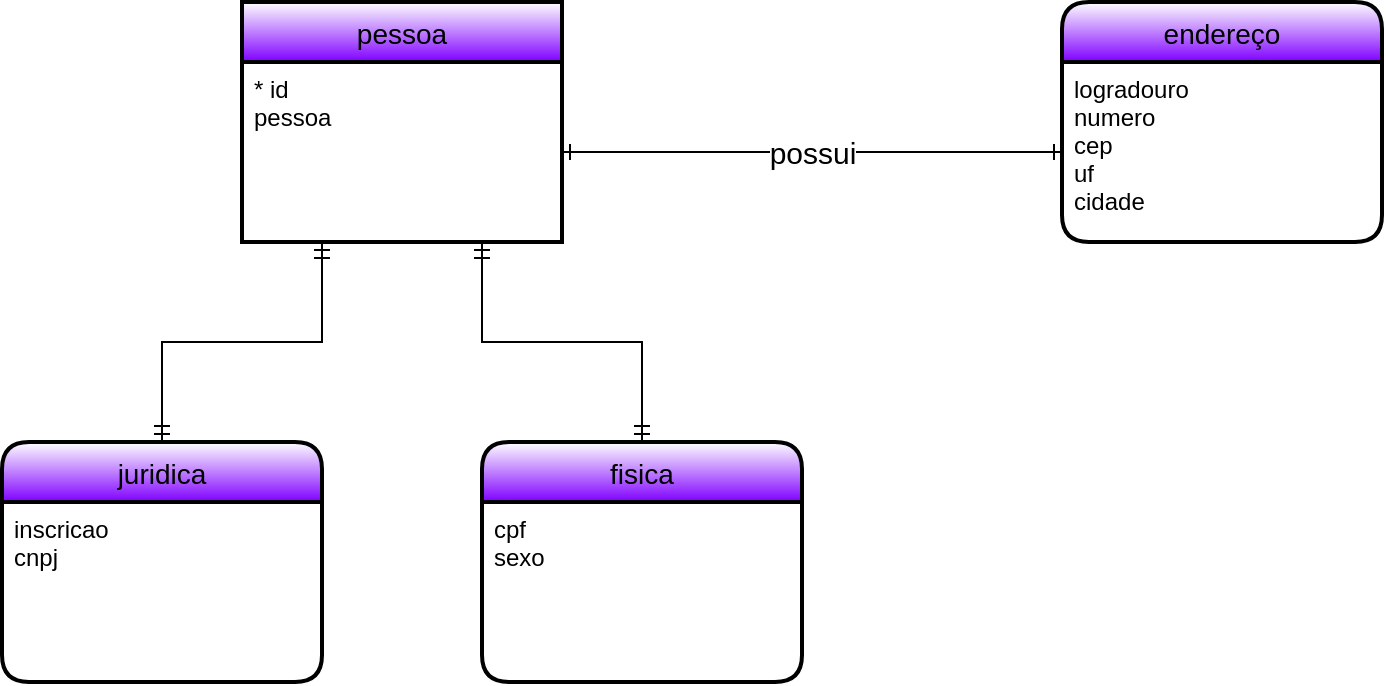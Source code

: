 <mxfile version="15.0.6" type="device"><diagram id="R2lEEEUBdFMjLlhIrx00" name="Page-1"><mxGraphModel dx="2231" dy="764" grid="1" gridSize="10" guides="1" tooltips="1" connect="1" arrows="1" fold="1" page="1" pageScale="1" pageWidth="850" pageHeight="1100" math="0" shadow="0" extFonts="Permanent Marker^https://fonts.googleapis.com/css?family=Permanent+Marker"><root><mxCell id="0"/><mxCell id="1" parent="0"/><mxCell id="G9iLNar4MxhOmG0_HTqj-1" value="fisica" style="swimlane;childLayout=stackLayout;horizontal=1;startSize=30;horizontalStack=0;rounded=1;fontSize=14;fontStyle=0;strokeWidth=2;resizeParent=0;resizeLast=1;shadow=0;dashed=0;align=center;gradientColor=#7F00FF;" vertex="1" parent="1"><mxGeometry x="240" y="500" width="160" height="120" as="geometry"/></mxCell><mxCell id="G9iLNar4MxhOmG0_HTqj-2" value="cpf&#10;sexo" style="align=left;strokeColor=none;fillColor=none;spacingLeft=4;fontSize=12;verticalAlign=top;resizable=0;rotatable=0;part=1;" vertex="1" parent="G9iLNar4MxhOmG0_HTqj-1"><mxGeometry y="30" width="160" height="90" as="geometry"/></mxCell><mxCell id="G9iLNar4MxhOmG0_HTqj-3" value="juridica" style="swimlane;childLayout=stackLayout;horizontal=1;startSize=30;horizontalStack=0;rounded=1;fontSize=14;fontStyle=0;strokeWidth=2;resizeParent=0;resizeLast=1;shadow=0;dashed=0;align=center;gradientColor=#7F00FF;" vertex="1" parent="1"><mxGeometry y="500" width="160" height="120" as="geometry"/></mxCell><mxCell id="G9iLNar4MxhOmG0_HTqj-4" value="inscricao&#10;cnpj" style="align=left;strokeColor=none;fillColor=none;spacingLeft=4;fontSize=12;verticalAlign=top;resizable=0;rotatable=0;part=1;" vertex="1" parent="G9iLNar4MxhOmG0_HTqj-3"><mxGeometry y="30" width="160" height="90" as="geometry"/></mxCell><mxCell id="G9iLNar4MxhOmG0_HTqj-5" value="pessoa" style="swimlane;childLayout=stackLayout;horizontal=1;startSize=30;horizontalStack=0;rounded=0;fontSize=14;fontStyle=0;strokeWidth=2;resizeParent=0;resizeLast=1;shadow=0;dashed=0;align=center;gradientColor=#7F00FF;" vertex="1" parent="1"><mxGeometry x="120" y="280" width="160" height="120" as="geometry"/></mxCell><mxCell id="G9iLNar4MxhOmG0_HTqj-6" value="* id&#10;pessoa" style="align=left;strokeColor=none;fillColor=none;spacingLeft=4;fontSize=12;verticalAlign=top;resizable=0;rotatable=0;part=1;" vertex="1" parent="G9iLNar4MxhOmG0_HTqj-5"><mxGeometry y="30" width="160" height="90" as="geometry"/></mxCell><mxCell id="G9iLNar4MxhOmG0_HTqj-7" value="endereço" style="swimlane;childLayout=stackLayout;horizontal=1;startSize=30;horizontalStack=0;rounded=1;fontSize=14;fontStyle=0;strokeWidth=2;resizeParent=0;resizeLast=1;shadow=0;dashed=0;align=center;gradientColor=#7F00FF;" vertex="1" parent="1"><mxGeometry x="530" y="280" width="160" height="120" as="geometry"/></mxCell><mxCell id="G9iLNar4MxhOmG0_HTqj-8" value="logradouro&#10;numero&#10;cep&#10;uf&#10;cidade" style="align=left;strokeColor=none;fillColor=none;spacingLeft=4;fontSize=12;verticalAlign=top;resizable=0;rotatable=0;part=1;" vertex="1" parent="G9iLNar4MxhOmG0_HTqj-7"><mxGeometry y="30" width="160" height="90" as="geometry"/></mxCell><mxCell id="G9iLNar4MxhOmG0_HTqj-10" style="edgeStyle=orthogonalEdgeStyle;rounded=0;orthogonalLoop=1;jettySize=auto;html=1;exitX=0.25;exitY=1;exitDx=0;exitDy=0;entryX=0.5;entryY=0;entryDx=0;entryDy=0;startArrow=ERmandOne;startFill=0;endArrow=ERmandOne;endFill=0;" edge="1" parent="1" source="G9iLNar4MxhOmG0_HTqj-6" target="G9iLNar4MxhOmG0_HTqj-3"><mxGeometry relative="1" as="geometry"/></mxCell><mxCell id="G9iLNar4MxhOmG0_HTqj-11" style="edgeStyle=orthogonalEdgeStyle;rounded=0;orthogonalLoop=1;jettySize=auto;html=1;exitX=0.75;exitY=1;exitDx=0;exitDy=0;entryX=0.5;entryY=0;entryDx=0;entryDy=0;startArrow=ERmandOne;startFill=0;endArrow=ERmandOne;endFill=0;" edge="1" parent="1" source="G9iLNar4MxhOmG0_HTqj-6" target="G9iLNar4MxhOmG0_HTqj-1"><mxGeometry relative="1" as="geometry"/></mxCell><mxCell id="G9iLNar4MxhOmG0_HTqj-12" value="possui" style="edgeStyle=orthogonalEdgeStyle;rounded=0;orthogonalLoop=1;jettySize=auto;html=1;exitX=1;exitY=0.5;exitDx=0;exitDy=0;entryX=0;entryY=0.5;entryDx=0;entryDy=0;startArrow=ERone;startFill=0;endArrow=ERone;endFill=0;fontSize=15;" edge="1" parent="1" source="G9iLNar4MxhOmG0_HTqj-6" target="G9iLNar4MxhOmG0_HTqj-8"><mxGeometry relative="1" as="geometry"/></mxCell></root></mxGraphModel></diagram></mxfile>
